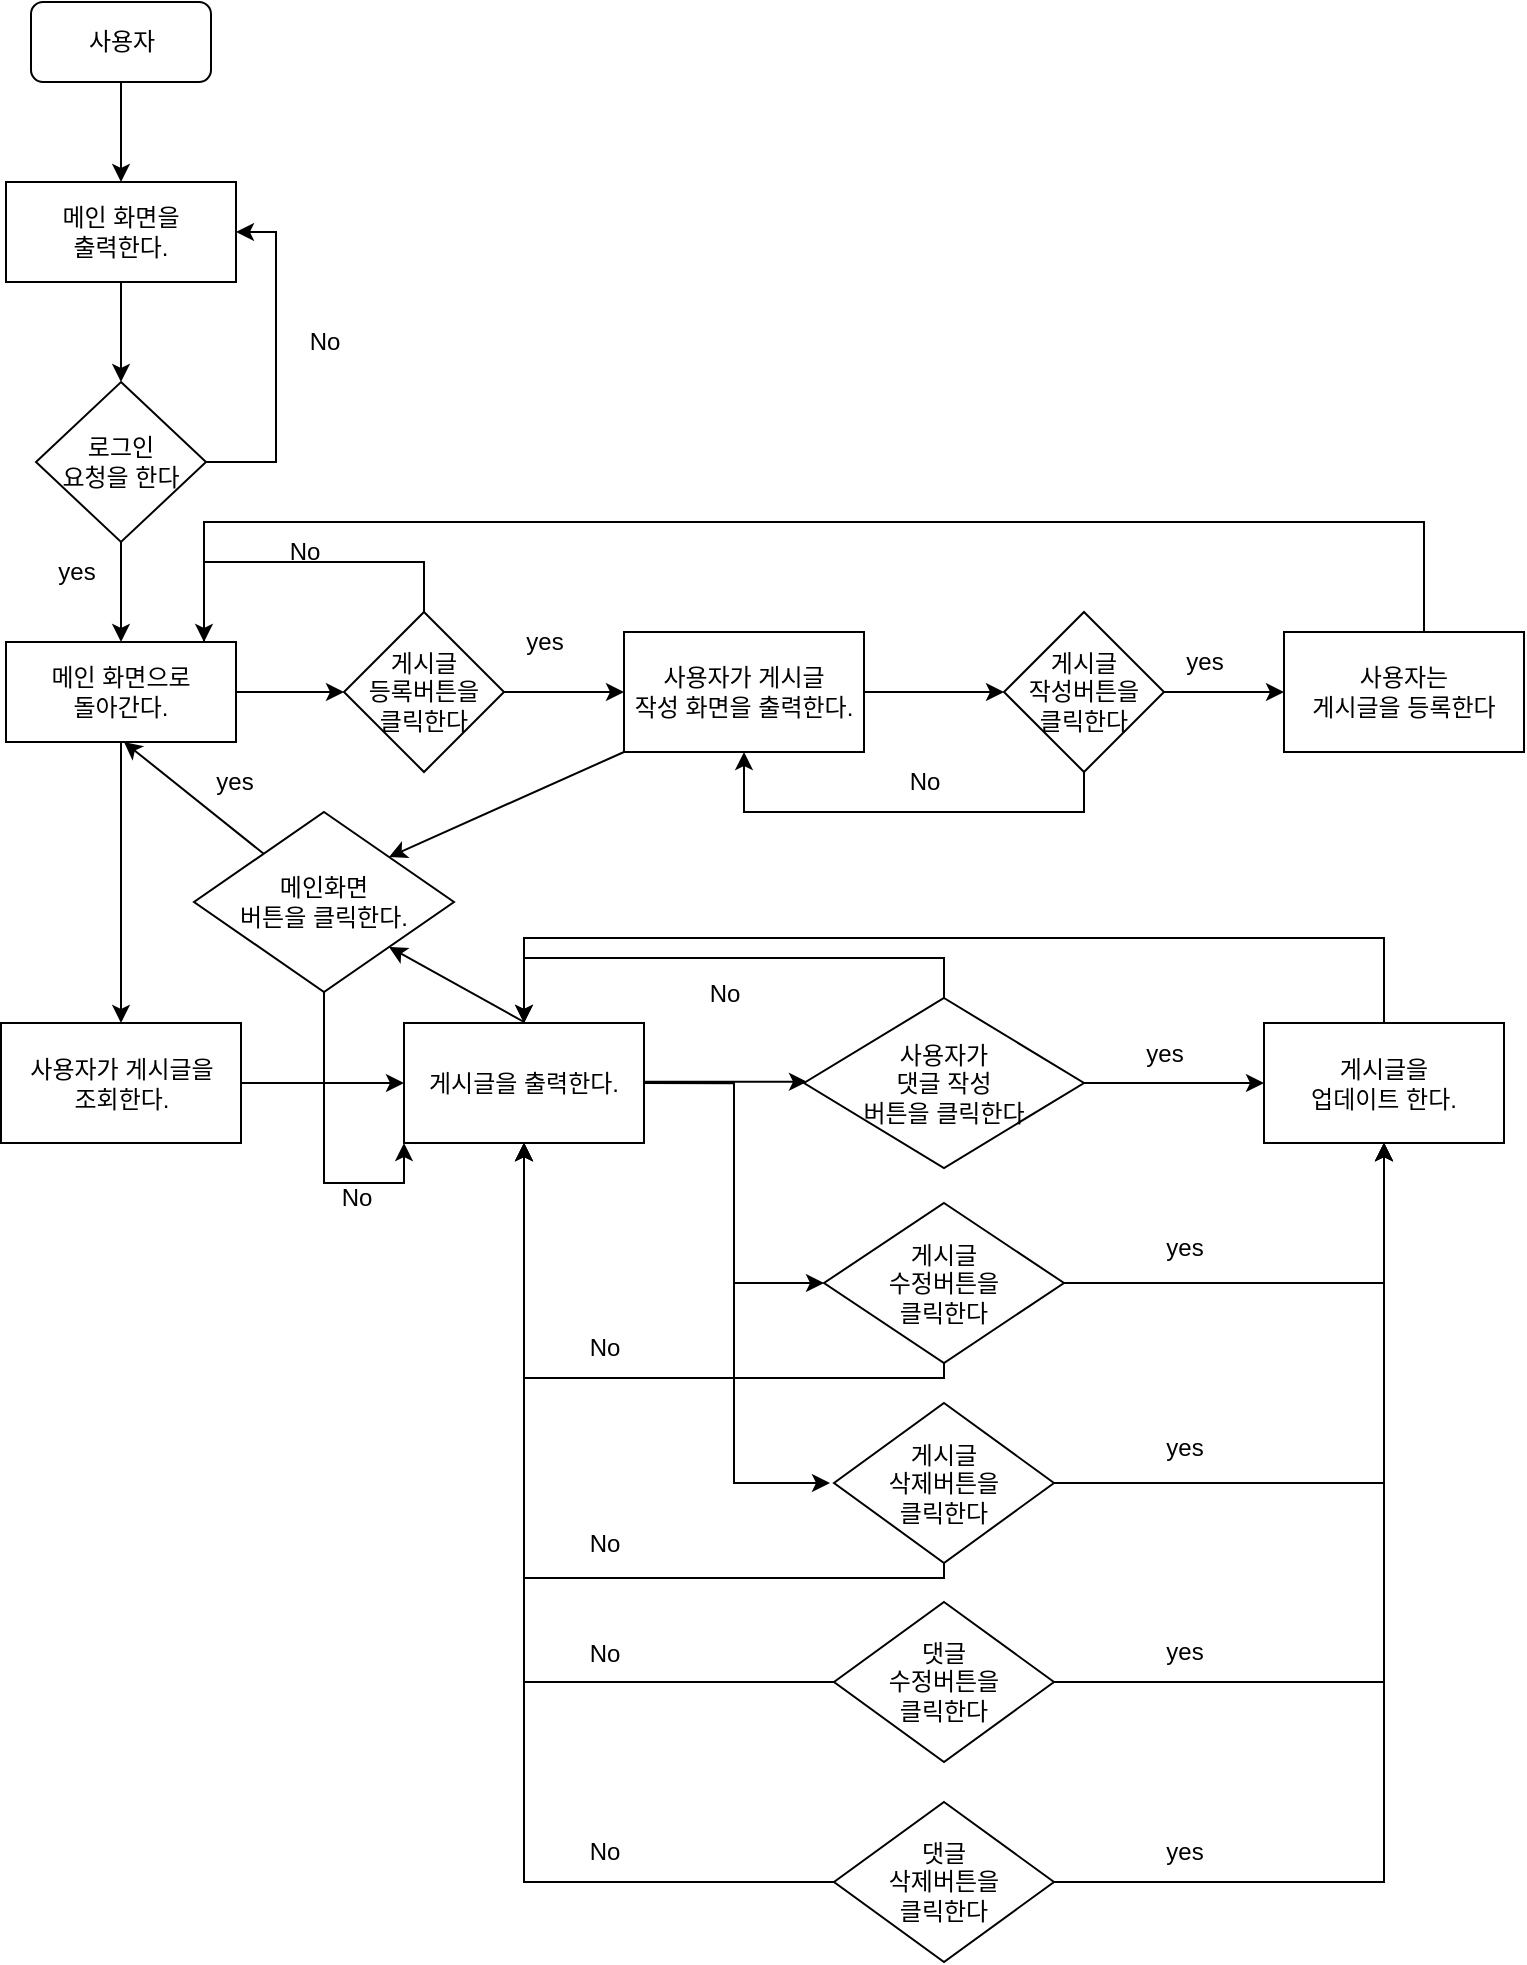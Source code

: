 <mxfile version="20.5.3" type="github">
  <diagram id="C5RBs43oDa-KdzZeNtuy" name="Page-1">
    <mxGraphModel dx="946" dy="646" grid="1" gridSize="10" guides="1" tooltips="1" connect="1" arrows="1" fold="1" page="1" pageScale="1" pageWidth="827" pageHeight="1169" math="0" shadow="0">
      <root>
        <mxCell id="WIyWlLk6GJQsqaUBKTNV-0" />
        <mxCell id="WIyWlLk6GJQsqaUBKTNV-1" parent="WIyWlLk6GJQsqaUBKTNV-0" />
        <mxCell id="mck-7cr9V5P8_KGnPfnh-1" style="edgeStyle=orthogonalEdgeStyle;rounded=0;orthogonalLoop=1;jettySize=auto;html=1;" edge="1" parent="WIyWlLk6GJQsqaUBKTNV-1" source="WIyWlLk6GJQsqaUBKTNV-3" target="fWJLDgjLpe4daezv1mi7-1">
          <mxGeometry relative="1" as="geometry" />
        </mxCell>
        <mxCell id="WIyWlLk6GJQsqaUBKTNV-3" value="사용자" style="rounded=1;whiteSpace=wrap;html=1;fontSize=12;glass=0;strokeWidth=1;shadow=0;" parent="WIyWlLk6GJQsqaUBKTNV-1" vertex="1">
          <mxGeometry x="73.5" y="30" width="90" height="40" as="geometry" />
        </mxCell>
        <mxCell id="fWJLDgjLpe4daezv1mi7-11" value="" style="edgeStyle=orthogonalEdgeStyle;rounded=0;orthogonalLoop=1;jettySize=auto;html=1;" parent="WIyWlLk6GJQsqaUBKTNV-1" source="fWJLDgjLpe4daezv1mi7-1" target="fWJLDgjLpe4daezv1mi7-4" edge="1">
          <mxGeometry relative="1" as="geometry" />
        </mxCell>
        <mxCell id="9aOTsR63Ieu4wnMegk4P-49" style="edgeStyle=orthogonalEdgeStyle;rounded=0;orthogonalLoop=1;jettySize=auto;html=1;entryX=1;entryY=0.5;entryDx=0;entryDy=0;endArrow=none;endFill=0;startArrow=classic;startFill=1;" parent="WIyWlLk6GJQsqaUBKTNV-1" source="fWJLDgjLpe4daezv1mi7-1" target="fWJLDgjLpe4daezv1mi7-4" edge="1">
          <mxGeometry relative="1" as="geometry">
            <Array as="points">
              <mxPoint x="196" y="145" />
              <mxPoint x="196" y="260" />
            </Array>
          </mxGeometry>
        </mxCell>
        <mxCell id="fWJLDgjLpe4daezv1mi7-1" value="메인 화면을&lt;br&gt;출력한다." style="rounded=0;whiteSpace=wrap;html=1;" parent="WIyWlLk6GJQsqaUBKTNV-1" vertex="1">
          <mxGeometry x="61" y="120" width="115" height="50" as="geometry" />
        </mxCell>
        <mxCell id="fWJLDgjLpe4daezv1mi7-4" value="로그인&lt;br&gt;요청을 한다" style="rhombus;whiteSpace=wrap;html=1;" parent="WIyWlLk6GJQsqaUBKTNV-1" vertex="1">
          <mxGeometry x="76" y="220" width="85" height="80" as="geometry" />
        </mxCell>
        <mxCell id="fWJLDgjLpe4daezv1mi7-6" value="" style="endArrow=classic;html=1;rounded=0;exitX=0.5;exitY=1;exitDx=0;exitDy=0;entryX=0.5;entryY=0;entryDx=0;entryDy=0;entryPerimeter=0;" parent="WIyWlLk6GJQsqaUBKTNV-1" source="fWJLDgjLpe4daezv1mi7-4" target="fWJLDgjLpe4daezv1mi7-7" edge="1">
          <mxGeometry width="50" height="50" relative="1" as="geometry">
            <mxPoint x="183.5" y="260" as="sourcePoint" />
            <mxPoint x="123.5" y="390" as="targetPoint" />
          </mxGeometry>
        </mxCell>
        <mxCell id="9aOTsR63Ieu4wnMegk4P-12" style="edgeStyle=orthogonalEdgeStyle;rounded=0;orthogonalLoop=1;jettySize=auto;html=1;" parent="WIyWlLk6GJQsqaUBKTNV-1" source="fWJLDgjLpe4daezv1mi7-7" target="9aOTsR63Ieu4wnMegk4P-11" edge="1">
          <mxGeometry relative="1" as="geometry" />
        </mxCell>
        <mxCell id="WFi3dm_XFwaA3CFnw90V-2" style="edgeStyle=none;rounded=0;orthogonalLoop=1;jettySize=auto;html=1;fontSize=18;startArrow=none;startFill=0;endArrow=classic;endFill=1;" parent="WIyWlLk6GJQsqaUBKTNV-1" source="fWJLDgjLpe4daezv1mi7-7" target="fWJLDgjLpe4daezv1mi7-17" edge="1">
          <mxGeometry relative="1" as="geometry" />
        </mxCell>
        <mxCell id="fWJLDgjLpe4daezv1mi7-7" value="메인 화면으로&lt;br&gt;돌아간다." style="rounded=0;whiteSpace=wrap;html=1;" parent="WIyWlLk6GJQsqaUBKTNV-1" vertex="1">
          <mxGeometry x="61" y="350" width="115" height="50" as="geometry" />
        </mxCell>
        <mxCell id="fWJLDgjLpe4daezv1mi7-10" value="No" style="text;html=1;align=center;verticalAlign=middle;resizable=0;points=[];autosize=1;strokeColor=none;fillColor=none;" parent="WIyWlLk6GJQsqaUBKTNV-1" vertex="1">
          <mxGeometry x="200" y="185" width="40" height="30" as="geometry" />
        </mxCell>
        <mxCell id="fWJLDgjLpe4daezv1mi7-12" value="yes" style="text;html=1;align=center;verticalAlign=middle;resizable=0;points=[];autosize=1;strokeColor=none;fillColor=none;" parent="WIyWlLk6GJQsqaUBKTNV-1" vertex="1">
          <mxGeometry x="76" y="300" width="40" height="30" as="geometry" />
        </mxCell>
        <mxCell id="9aOTsR63Ieu4wnMegk4P-16" style="edgeStyle=orthogonalEdgeStyle;rounded=0;orthogonalLoop=1;jettySize=auto;html=1;" parent="WIyWlLk6GJQsqaUBKTNV-1" source="fWJLDgjLpe4daezv1mi7-16" target="9aOTsR63Ieu4wnMegk4P-15" edge="1">
          <mxGeometry relative="1" as="geometry" />
        </mxCell>
        <mxCell id="WFi3dm_XFwaA3CFnw90V-7" style="edgeStyle=none;rounded=0;orthogonalLoop=1;jettySize=auto;html=1;exitX=0;exitY=1;exitDx=0;exitDy=0;entryX=1;entryY=0;entryDx=0;entryDy=0;fontSize=12;startArrow=none;startFill=0;endArrow=classic;endFill=1;" parent="WIyWlLk6GJQsqaUBKTNV-1" source="fWJLDgjLpe4daezv1mi7-16" target="WFi3dm_XFwaA3CFnw90V-3" edge="1">
          <mxGeometry relative="1" as="geometry" />
        </mxCell>
        <mxCell id="fWJLDgjLpe4daezv1mi7-16" value="사용자가 게시글&lt;br&gt;작성 화면을 출력한다." style="rounded=0;whiteSpace=wrap;html=1;" parent="WIyWlLk6GJQsqaUBKTNV-1" vertex="1">
          <mxGeometry x="370" y="345" width="120" height="60" as="geometry" />
        </mxCell>
        <mxCell id="9aOTsR63Ieu4wnMegk4P-60" style="edgeStyle=orthogonalEdgeStyle;rounded=0;orthogonalLoop=1;jettySize=auto;html=1;entryX=0;entryY=0.5;entryDx=0;entryDy=0;endArrow=classic;endFill=1;" parent="WIyWlLk6GJQsqaUBKTNV-1" source="fWJLDgjLpe4daezv1mi7-17" target="9aOTsR63Ieu4wnMegk4P-1" edge="1">
          <mxGeometry relative="1" as="geometry" />
        </mxCell>
        <mxCell id="fWJLDgjLpe4daezv1mi7-17" value="사용자가 게시글을&lt;br&gt;조회한다." style="rounded=0;whiteSpace=wrap;html=1;" parent="WIyWlLk6GJQsqaUBKTNV-1" vertex="1">
          <mxGeometry x="58.5" y="540.5" width="120" height="60" as="geometry" />
        </mxCell>
        <mxCell id="9aOTsR63Ieu4wnMegk4P-37" style="edgeStyle=orthogonalEdgeStyle;rounded=0;orthogonalLoop=1;jettySize=auto;html=1;entryX=0;entryY=0.5;entryDx=0;entryDy=0;endArrow=classic;endFill=1;" parent="WIyWlLk6GJQsqaUBKTNV-1" source="9aOTsR63Ieu4wnMegk4P-1" target="9aOTsR63Ieu4wnMegk4P-32" edge="1">
          <mxGeometry relative="1" as="geometry" />
        </mxCell>
        <mxCell id="9aOTsR63Ieu4wnMegk4P-38" style="edgeStyle=orthogonalEdgeStyle;rounded=0;orthogonalLoop=1;jettySize=auto;html=1;entryX=0;entryY=0.5;entryDx=0;entryDy=0;endArrow=classic;endFill=1;" parent="WIyWlLk6GJQsqaUBKTNV-1" edge="1">
          <mxGeometry relative="1" as="geometry">
            <mxPoint x="378" y="570.559" as="sourcePoint" />
            <mxPoint x="473" y="770.5" as="targetPoint" />
            <Array as="points">
              <mxPoint x="425" y="570.5" />
              <mxPoint x="425" y="770.5" />
            </Array>
          </mxGeometry>
        </mxCell>
        <mxCell id="WFi3dm_XFwaA3CFnw90V-5" style="edgeStyle=none;rounded=0;orthogonalLoop=1;jettySize=auto;html=1;entryX=1;entryY=1;entryDx=0;entryDy=0;fontSize=12;startArrow=none;startFill=0;endArrow=classic;endFill=1;" parent="WIyWlLk6GJQsqaUBKTNV-1" target="WFi3dm_XFwaA3CFnw90V-3" edge="1">
          <mxGeometry relative="1" as="geometry">
            <mxPoint x="320" y="540" as="sourcePoint" />
          </mxGeometry>
        </mxCell>
        <mxCell id="9aOTsR63Ieu4wnMegk4P-1" value="게시글을 출력한다." style="rounded=0;whiteSpace=wrap;html=1;" parent="WIyWlLk6GJQsqaUBKTNV-1" vertex="1">
          <mxGeometry x="260" y="540.5" width="120" height="60" as="geometry" />
        </mxCell>
        <mxCell id="9aOTsR63Ieu4wnMegk4P-18" style="edgeStyle=orthogonalEdgeStyle;rounded=0;orthogonalLoop=1;jettySize=auto;html=1;entryX=0.75;entryY=0;entryDx=0;entryDy=0;endArrow=none;endFill=0;" parent="WIyWlLk6GJQsqaUBKTNV-1" source="9aOTsR63Ieu4wnMegk4P-8" target="fWJLDgjLpe4daezv1mi7-7" edge="1">
          <mxGeometry relative="1" as="geometry">
            <Array as="points">
              <mxPoint x="770" y="290" />
              <mxPoint x="160" y="290" />
              <mxPoint x="160" y="350" />
            </Array>
          </mxGeometry>
        </mxCell>
        <mxCell id="9aOTsR63Ieu4wnMegk4P-8" value="사용자는&lt;br&gt;게시글을 등록한다" style="rounded=0;whiteSpace=wrap;html=1;" parent="WIyWlLk6GJQsqaUBKTNV-1" vertex="1">
          <mxGeometry x="700" y="345" width="120" height="60" as="geometry" />
        </mxCell>
        <mxCell id="9aOTsR63Ieu4wnMegk4P-39" style="edgeStyle=orthogonalEdgeStyle;rounded=0;orthogonalLoop=1;jettySize=auto;html=1;entryX=0.5;entryY=0;entryDx=0;entryDy=0;endArrow=classic;endFill=1;" parent="WIyWlLk6GJQsqaUBKTNV-1" source="9aOTsR63Ieu4wnMegk4P-10" target="9aOTsR63Ieu4wnMegk4P-1" edge="1">
          <mxGeometry relative="1" as="geometry">
            <Array as="points">
              <mxPoint x="530" y="508" />
              <mxPoint x="320" y="508" />
            </Array>
          </mxGeometry>
        </mxCell>
        <mxCell id="9aOTsR63Ieu4wnMegk4P-43" style="edgeStyle=orthogonalEdgeStyle;rounded=0;orthogonalLoop=1;jettySize=auto;html=1;endArrow=classic;endFill=1;" parent="WIyWlLk6GJQsqaUBKTNV-1" source="9aOTsR63Ieu4wnMegk4P-10" target="9aOTsR63Ieu4wnMegk4P-42" edge="1">
          <mxGeometry relative="1" as="geometry" />
        </mxCell>
        <mxCell id="9aOTsR63Ieu4wnMegk4P-10" value="사용자가&lt;br&gt;댓글 작성&lt;br&gt;버튼을 클릭한다" style="rhombus;whiteSpace=wrap;html=1;" parent="WIyWlLk6GJQsqaUBKTNV-1" vertex="1">
          <mxGeometry x="460" y="528" width="140" height="85" as="geometry" />
        </mxCell>
        <mxCell id="9aOTsR63Ieu4wnMegk4P-13" style="edgeStyle=orthogonalEdgeStyle;rounded=0;orthogonalLoop=1;jettySize=auto;html=1;entryX=0;entryY=0.5;entryDx=0;entryDy=0;" parent="WIyWlLk6GJQsqaUBKTNV-1" source="9aOTsR63Ieu4wnMegk4P-11" target="fWJLDgjLpe4daezv1mi7-16" edge="1">
          <mxGeometry relative="1" as="geometry" />
        </mxCell>
        <mxCell id="9aOTsR63Ieu4wnMegk4P-14" style="edgeStyle=orthogonalEdgeStyle;rounded=0;orthogonalLoop=1;jettySize=auto;html=1;" parent="WIyWlLk6GJQsqaUBKTNV-1" source="9aOTsR63Ieu4wnMegk4P-11" edge="1">
          <mxGeometry relative="1" as="geometry">
            <mxPoint x="160" y="350" as="targetPoint" />
            <Array as="points">
              <mxPoint x="270" y="310" />
              <mxPoint x="160" y="310" />
              <mxPoint x="160" y="350" />
            </Array>
          </mxGeometry>
        </mxCell>
        <mxCell id="9aOTsR63Ieu4wnMegk4P-11" value="게시글&lt;br&gt;등록버튼을&lt;br&gt;클릭한다" style="rhombus;whiteSpace=wrap;html=1;" parent="WIyWlLk6GJQsqaUBKTNV-1" vertex="1">
          <mxGeometry x="230" y="335" width="80" height="80" as="geometry" />
        </mxCell>
        <mxCell id="9aOTsR63Ieu4wnMegk4P-17" style="edgeStyle=orthogonalEdgeStyle;rounded=0;orthogonalLoop=1;jettySize=auto;html=1;" parent="WIyWlLk6GJQsqaUBKTNV-1" source="9aOTsR63Ieu4wnMegk4P-15" target="9aOTsR63Ieu4wnMegk4P-8" edge="1">
          <mxGeometry relative="1" as="geometry" />
        </mxCell>
        <mxCell id="9aOTsR63Ieu4wnMegk4P-22" style="edgeStyle=orthogonalEdgeStyle;rounded=0;orthogonalLoop=1;jettySize=auto;html=1;endArrow=classic;endFill=1;entryX=0.5;entryY=1;entryDx=0;entryDy=0;" parent="WIyWlLk6GJQsqaUBKTNV-1" source="9aOTsR63Ieu4wnMegk4P-15" target="fWJLDgjLpe4daezv1mi7-16" edge="1">
          <mxGeometry relative="1" as="geometry">
            <mxPoint x="600" y="460" as="targetPoint" />
            <Array as="points">
              <mxPoint x="600" y="435" />
              <mxPoint x="430" y="435" />
            </Array>
          </mxGeometry>
        </mxCell>
        <mxCell id="9aOTsR63Ieu4wnMegk4P-15" value="게시글&lt;br&gt;작성버튼을&lt;br&gt;클릭한다" style="rhombus;whiteSpace=wrap;html=1;" parent="WIyWlLk6GJQsqaUBKTNV-1" vertex="1">
          <mxGeometry x="560" y="335" width="80" height="80" as="geometry" />
        </mxCell>
        <mxCell id="9aOTsR63Ieu4wnMegk4P-25" style="edgeStyle=orthogonalEdgeStyle;rounded=0;orthogonalLoop=1;jettySize=auto;html=1;entryX=0;entryY=0.5;entryDx=0;entryDy=0;" parent="WIyWlLk6GJQsqaUBKTNV-1" edge="1">
          <mxGeometry relative="1" as="geometry">
            <mxPoint x="380" y="569.91" as="sourcePoint" />
            <mxPoint x="461.5" y="569.91" as="targetPoint" />
          </mxGeometry>
        </mxCell>
        <mxCell id="9aOTsR63Ieu4wnMegk4P-46" style="edgeStyle=orthogonalEdgeStyle;rounded=0;orthogonalLoop=1;jettySize=auto;html=1;entryX=0.5;entryY=1;entryDx=0;entryDy=0;endArrow=classic;endFill=1;" parent="WIyWlLk6GJQsqaUBKTNV-1" source="9aOTsR63Ieu4wnMegk4P-29" target="9aOTsR63Ieu4wnMegk4P-42" edge="1">
          <mxGeometry relative="1" as="geometry" />
        </mxCell>
        <mxCell id="9aOTsR63Ieu4wnMegk4P-48" style="edgeStyle=orthogonalEdgeStyle;rounded=0;orthogonalLoop=1;jettySize=auto;html=1;entryX=0.5;entryY=1;entryDx=0;entryDy=0;endArrow=classic;endFill=1;" parent="WIyWlLk6GJQsqaUBKTNV-1" source="9aOTsR63Ieu4wnMegk4P-29" target="9aOTsR63Ieu4wnMegk4P-1" edge="1">
          <mxGeometry relative="1" as="geometry">
            <Array as="points">
              <mxPoint x="530" y="818" />
              <mxPoint x="320" y="818" />
            </Array>
          </mxGeometry>
        </mxCell>
        <mxCell id="9aOTsR63Ieu4wnMegk4P-29" value="게시글&lt;br&gt;삭제버튼을&lt;br&gt;클릭한다" style="rhombus;whiteSpace=wrap;html=1;" parent="WIyWlLk6GJQsqaUBKTNV-1" vertex="1">
          <mxGeometry x="475" y="730.5" width="110" height="80" as="geometry" />
        </mxCell>
        <mxCell id="9aOTsR63Ieu4wnMegk4P-45" style="edgeStyle=orthogonalEdgeStyle;rounded=0;orthogonalLoop=1;jettySize=auto;html=1;entryX=0.5;entryY=1;entryDx=0;entryDy=0;endArrow=classic;endFill=1;" parent="WIyWlLk6GJQsqaUBKTNV-1" source="9aOTsR63Ieu4wnMegk4P-32" target="9aOTsR63Ieu4wnMegk4P-42" edge="1">
          <mxGeometry relative="1" as="geometry" />
        </mxCell>
        <mxCell id="9aOTsR63Ieu4wnMegk4P-47" style="edgeStyle=orthogonalEdgeStyle;rounded=0;orthogonalLoop=1;jettySize=auto;html=1;exitX=0.5;exitY=1;exitDx=0;exitDy=0;entryX=0.5;entryY=1;entryDx=0;entryDy=0;endArrow=classic;endFill=1;" parent="WIyWlLk6GJQsqaUBKTNV-1" source="9aOTsR63Ieu4wnMegk4P-32" target="9aOTsR63Ieu4wnMegk4P-1" edge="1">
          <mxGeometry relative="1" as="geometry">
            <Array as="points">
              <mxPoint x="530" y="718" />
              <mxPoint x="320" y="718" />
            </Array>
          </mxGeometry>
        </mxCell>
        <mxCell id="9aOTsR63Ieu4wnMegk4P-32" value="게시글&lt;br&gt;수정버튼을&lt;br&gt;클릭한다" style="rhombus;whiteSpace=wrap;html=1;" parent="WIyWlLk6GJQsqaUBKTNV-1" vertex="1">
          <mxGeometry x="470" y="630.5" width="120" height="80" as="geometry" />
        </mxCell>
        <mxCell id="9aOTsR63Ieu4wnMegk4P-68" style="edgeStyle=orthogonalEdgeStyle;rounded=0;orthogonalLoop=1;jettySize=auto;html=1;entryX=0.5;entryY=0;entryDx=0;entryDy=0;endArrow=classic;endFill=1;" parent="WIyWlLk6GJQsqaUBKTNV-1" source="9aOTsR63Ieu4wnMegk4P-42" target="9aOTsR63Ieu4wnMegk4P-1" edge="1">
          <mxGeometry relative="1" as="geometry">
            <Array as="points">
              <mxPoint x="750" y="498" />
              <mxPoint x="320" y="498" />
            </Array>
          </mxGeometry>
        </mxCell>
        <mxCell id="9aOTsR63Ieu4wnMegk4P-42" value="게시글을&lt;br&gt;업데이트 한다." style="rounded=0;whiteSpace=wrap;html=1;" parent="WIyWlLk6GJQsqaUBKTNV-1" vertex="1">
          <mxGeometry x="690" y="540.5" width="120" height="60" as="geometry" />
        </mxCell>
        <mxCell id="9aOTsR63Ieu4wnMegk4P-51" value="yes" style="text;html=1;align=center;verticalAlign=middle;resizable=0;points=[];autosize=1;strokeColor=none;fillColor=none;" parent="WIyWlLk6GJQsqaUBKTNV-1" vertex="1">
          <mxGeometry x="310" y="335" width="40" height="30" as="geometry" />
        </mxCell>
        <mxCell id="9aOTsR63Ieu4wnMegk4P-53" value="yes" style="text;html=1;align=center;verticalAlign=middle;resizable=0;points=[];autosize=1;strokeColor=none;fillColor=none;" parent="WIyWlLk6GJQsqaUBKTNV-1" vertex="1">
          <mxGeometry x="640" y="345" width="40" height="30" as="geometry" />
        </mxCell>
        <mxCell id="9aOTsR63Ieu4wnMegk4P-57" value="yes" style="text;html=1;align=center;verticalAlign=middle;resizable=0;points=[];autosize=1;strokeColor=none;fillColor=none;" parent="WIyWlLk6GJQsqaUBKTNV-1" vertex="1">
          <mxGeometry x="620" y="540.5" width="40" height="30" as="geometry" />
        </mxCell>
        <mxCell id="9aOTsR63Ieu4wnMegk4P-58" value="yes" style="text;html=1;align=center;verticalAlign=middle;resizable=0;points=[];autosize=1;strokeColor=none;fillColor=none;" parent="WIyWlLk6GJQsqaUBKTNV-1" vertex="1">
          <mxGeometry x="630" y="638" width="40" height="30" as="geometry" />
        </mxCell>
        <mxCell id="9aOTsR63Ieu4wnMegk4P-61" value="yes" style="text;html=1;align=center;verticalAlign=middle;resizable=0;points=[];autosize=1;strokeColor=none;fillColor=none;" parent="WIyWlLk6GJQsqaUBKTNV-1" vertex="1">
          <mxGeometry x="630" y="738" width="40" height="30" as="geometry" />
        </mxCell>
        <mxCell id="9aOTsR63Ieu4wnMegk4P-63" value="No" style="text;html=1;align=center;verticalAlign=middle;resizable=0;points=[];autosize=1;strokeColor=none;fillColor=none;" parent="WIyWlLk6GJQsqaUBKTNV-1" vertex="1">
          <mxGeometry x="190" y="290" width="40" height="30" as="geometry" />
        </mxCell>
        <mxCell id="9aOTsR63Ieu4wnMegk4P-64" value="No" style="text;html=1;align=center;verticalAlign=middle;resizable=0;points=[];autosize=1;strokeColor=none;fillColor=none;" parent="WIyWlLk6GJQsqaUBKTNV-1" vertex="1">
          <mxGeometry x="500" y="405" width="40" height="30" as="geometry" />
        </mxCell>
        <mxCell id="9aOTsR63Ieu4wnMegk4P-69" value="No" style="text;html=1;align=center;verticalAlign=middle;resizable=0;points=[];autosize=1;strokeColor=none;fillColor=none;" parent="WIyWlLk6GJQsqaUBKTNV-1" vertex="1">
          <mxGeometry x="340" y="785.5" width="40" height="30" as="geometry" />
        </mxCell>
        <mxCell id="9aOTsR63Ieu4wnMegk4P-70" value="No" style="text;html=1;align=center;verticalAlign=middle;resizable=0;points=[];autosize=1;strokeColor=none;fillColor=none;" parent="WIyWlLk6GJQsqaUBKTNV-1" vertex="1">
          <mxGeometry x="340" y="688" width="40" height="30" as="geometry" />
        </mxCell>
        <mxCell id="WFi3dm_XFwaA3CFnw90V-6" style="edgeStyle=none;rounded=0;orthogonalLoop=1;jettySize=auto;html=1;fontSize=12;startArrow=none;startFill=0;endArrow=classic;endFill=1;" parent="WIyWlLk6GJQsqaUBKTNV-1" source="WFi3dm_XFwaA3CFnw90V-3" edge="1">
          <mxGeometry relative="1" as="geometry">
            <mxPoint x="120" y="400" as="targetPoint" />
          </mxGeometry>
        </mxCell>
        <mxCell id="WFi3dm_XFwaA3CFnw90V-10" style="edgeStyle=orthogonalEdgeStyle;rounded=0;orthogonalLoop=1;jettySize=auto;html=1;exitX=0.5;exitY=1;exitDx=0;exitDy=0;entryX=0;entryY=1;entryDx=0;entryDy=0;fontSize=12;startArrow=none;startFill=0;endArrow=classic;endFill=1;" parent="WIyWlLk6GJQsqaUBKTNV-1" source="WFi3dm_XFwaA3CFnw90V-3" target="9aOTsR63Ieu4wnMegk4P-1" edge="1">
          <mxGeometry relative="1" as="geometry" />
        </mxCell>
        <mxCell id="WFi3dm_XFwaA3CFnw90V-3" value="&lt;font style=&quot;font-size: 12px;&quot;&gt;메인화면&lt;br style=&quot;font-size: 12px;&quot;&gt;버튼을 클릭한다.&lt;/font&gt;" style="rhombus;whiteSpace=wrap;html=1;labelBackgroundColor=none;fontSize=12;" parent="WIyWlLk6GJQsqaUBKTNV-1" vertex="1">
          <mxGeometry x="155" y="435" width="130" height="90" as="geometry" />
        </mxCell>
        <mxCell id="WFi3dm_XFwaA3CFnw90V-8" value="yes" style="text;html=1;align=center;verticalAlign=middle;resizable=0;points=[];autosize=1;strokeColor=none;fillColor=none;" parent="WIyWlLk6GJQsqaUBKTNV-1" vertex="1">
          <mxGeometry x="155" y="405" width="40" height="30" as="geometry" />
        </mxCell>
        <mxCell id="WFi3dm_XFwaA3CFnw90V-11" value="No" style="text;html=1;align=center;verticalAlign=middle;resizable=0;points=[];autosize=1;strokeColor=none;fillColor=none;" parent="WIyWlLk6GJQsqaUBKTNV-1" vertex="1">
          <mxGeometry x="216" y="613" width="40" height="30" as="geometry" />
        </mxCell>
        <mxCell id="jCdOmGFRVvNIDlI4XS9C-3" style="edgeStyle=orthogonalEdgeStyle;rounded=0;orthogonalLoop=1;jettySize=auto;html=1;fontSize=13;" parent="WIyWlLk6GJQsqaUBKTNV-1" source="jCdOmGFRVvNIDlI4XS9C-0" target="9aOTsR63Ieu4wnMegk4P-42" edge="1">
          <mxGeometry relative="1" as="geometry" />
        </mxCell>
        <mxCell id="jCdOmGFRVvNIDlI4XS9C-5" style="edgeStyle=orthogonalEdgeStyle;rounded=0;orthogonalLoop=1;jettySize=auto;html=1;fontSize=13;entryX=0.5;entryY=1;entryDx=0;entryDy=0;" parent="WIyWlLk6GJQsqaUBKTNV-1" source="jCdOmGFRVvNIDlI4XS9C-0" target="9aOTsR63Ieu4wnMegk4P-1" edge="1">
          <mxGeometry relative="1" as="geometry">
            <mxPoint x="320" y="610" as="targetPoint" />
          </mxGeometry>
        </mxCell>
        <mxCell id="jCdOmGFRVvNIDlI4XS9C-0" value="댓글&lt;br&gt;삭제버튼을&lt;br&gt;클릭한다" style="rhombus;whiteSpace=wrap;html=1;" parent="WIyWlLk6GJQsqaUBKTNV-1" vertex="1">
          <mxGeometry x="475" y="930" width="110" height="80" as="geometry" />
        </mxCell>
        <mxCell id="jCdOmGFRVvNIDlI4XS9C-2" style="edgeStyle=orthogonalEdgeStyle;rounded=0;orthogonalLoop=1;jettySize=auto;html=1;entryX=0.5;entryY=1;entryDx=0;entryDy=0;fontSize=13;" parent="WIyWlLk6GJQsqaUBKTNV-1" source="jCdOmGFRVvNIDlI4XS9C-1" target="9aOTsR63Ieu4wnMegk4P-42" edge="1">
          <mxGeometry relative="1" as="geometry" />
        </mxCell>
        <mxCell id="jCdOmGFRVvNIDlI4XS9C-4" style="edgeStyle=orthogonalEdgeStyle;rounded=0;orthogonalLoop=1;jettySize=auto;html=1;fontSize=13;entryX=0.5;entryY=1;entryDx=0;entryDy=0;" parent="WIyWlLk6GJQsqaUBKTNV-1" source="jCdOmGFRVvNIDlI4XS9C-1" target="9aOTsR63Ieu4wnMegk4P-1" edge="1">
          <mxGeometry relative="1" as="geometry">
            <mxPoint x="320" y="610" as="targetPoint" />
          </mxGeometry>
        </mxCell>
        <mxCell id="jCdOmGFRVvNIDlI4XS9C-1" value="댓글&lt;br&gt;수정버튼을&lt;br&gt;클릭한다" style="rhombus;whiteSpace=wrap;html=1;" parent="WIyWlLk6GJQsqaUBKTNV-1" vertex="1">
          <mxGeometry x="475" y="830" width="110" height="80" as="geometry" />
        </mxCell>
        <mxCell id="jCdOmGFRVvNIDlI4XS9C-6" value="yes" style="text;html=1;align=center;verticalAlign=middle;resizable=0;points=[];autosize=1;strokeColor=none;fillColor=none;" parent="WIyWlLk6GJQsqaUBKTNV-1" vertex="1">
          <mxGeometry x="630" y="840" width="40" height="30" as="geometry" />
        </mxCell>
        <mxCell id="jCdOmGFRVvNIDlI4XS9C-7" value="yes" style="text;html=1;align=center;verticalAlign=middle;resizable=0;points=[];autosize=1;strokeColor=none;fillColor=none;" parent="WIyWlLk6GJQsqaUBKTNV-1" vertex="1">
          <mxGeometry x="630" y="940" width="40" height="30" as="geometry" />
        </mxCell>
        <mxCell id="jCdOmGFRVvNIDlI4XS9C-10" value="No" style="text;html=1;align=center;verticalAlign=middle;resizable=0;points=[];autosize=1;strokeColor=none;fillColor=none;" parent="WIyWlLk6GJQsqaUBKTNV-1" vertex="1">
          <mxGeometry x="340" y="841" width="40" height="30" as="geometry" />
        </mxCell>
        <mxCell id="jCdOmGFRVvNIDlI4XS9C-11" value="No" style="text;html=1;align=center;verticalAlign=middle;resizable=0;points=[];autosize=1;strokeColor=none;fillColor=none;" parent="WIyWlLk6GJQsqaUBKTNV-1" vertex="1">
          <mxGeometry x="340" y="940" width="40" height="30" as="geometry" />
        </mxCell>
        <mxCell id="mck-7cr9V5P8_KGnPfnh-6" value="No" style="text;html=1;align=center;verticalAlign=middle;resizable=0;points=[];autosize=1;strokeColor=none;fillColor=none;" vertex="1" parent="WIyWlLk6GJQsqaUBKTNV-1">
          <mxGeometry x="400" y="510.5" width="40" height="30" as="geometry" />
        </mxCell>
      </root>
    </mxGraphModel>
  </diagram>
</mxfile>
